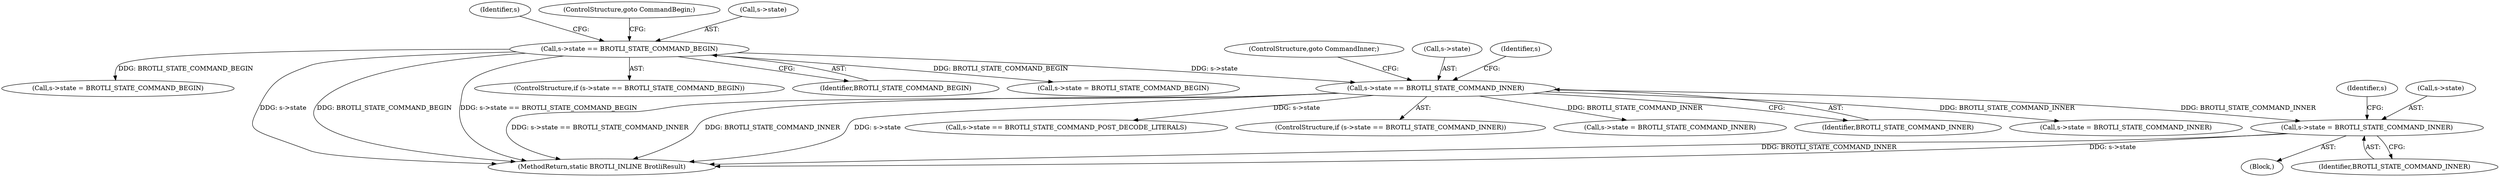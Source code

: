 digraph "0_Chrome_7716418a27d561ee295a99f11fd3865580748de2@pointer" {
"1000271" [label="(Call,s->state = BROTLI_STATE_COMMAND_INNER)"];
"1000172" [label="(Call,s->state == BROTLI_STATE_COMMAND_INNER)"];
"1000163" [label="(Call,s->state == BROTLI_STATE_COMMAND_BEGIN)"];
"1000302" [label="(Call,s->state = BROTLI_STATE_COMMAND_INNER)"];
"1000163" [label="(Call,s->state == BROTLI_STATE_COMMAND_BEGIN)"];
"1000278" [label="(Identifier,s)"];
"1000167" [label="(Identifier,BROTLI_STATE_COMMAND_BEGIN)"];
"1000275" [label="(Identifier,BROTLI_STATE_COMMAND_INNER)"];
"1000270" [label="(Block,)"];
"1000205" [label="(Call,s->state = BROTLI_STATE_COMMAND_BEGIN)"];
"1000174" [label="(Identifier,s)"];
"1000178" [label="(ControlStructure,goto CommandInner;)"];
"1000173" [label="(Call,s->state)"];
"1000176" [label="(Identifier,BROTLI_STATE_COMMAND_INNER)"];
"1000459" [label="(Call,s->state = BROTLI_STATE_COMMAND_INNER)"];
"1000272" [label="(Call,s->state)"];
"1000172" [label="(Call,s->state == BROTLI_STATE_COMMAND_INNER)"];
"1000217" [label="(Call,s->state = BROTLI_STATE_COMMAND_BEGIN)"];
"1000183" [label="(Identifier,s)"];
"1001174" [label="(MethodReturn,static BROTLI_INLINE BrotliResult)"];
"1000181" [label="(Call,s->state == BROTLI_STATE_COMMAND_POST_DECODE_LITERALS)"];
"1000271" [label="(Call,s->state = BROTLI_STATE_COMMAND_INNER)"];
"1000171" [label="(ControlStructure,if (s->state == BROTLI_STATE_COMMAND_INNER))"];
"1000169" [label="(ControlStructure,goto CommandBegin;)"];
"1000164" [label="(Call,s->state)"];
"1000162" [label="(ControlStructure,if (s->state == BROTLI_STATE_COMMAND_BEGIN))"];
"1000271" -> "1000270"  [label="AST: "];
"1000271" -> "1000275"  [label="CFG: "];
"1000272" -> "1000271"  [label="AST: "];
"1000275" -> "1000271"  [label="AST: "];
"1000278" -> "1000271"  [label="CFG: "];
"1000271" -> "1001174"  [label="DDG: BROTLI_STATE_COMMAND_INNER"];
"1000271" -> "1001174"  [label="DDG: s->state"];
"1000172" -> "1000271"  [label="DDG: BROTLI_STATE_COMMAND_INNER"];
"1000172" -> "1000171"  [label="AST: "];
"1000172" -> "1000176"  [label="CFG: "];
"1000173" -> "1000172"  [label="AST: "];
"1000176" -> "1000172"  [label="AST: "];
"1000178" -> "1000172"  [label="CFG: "];
"1000183" -> "1000172"  [label="CFG: "];
"1000172" -> "1001174"  [label="DDG: s->state == BROTLI_STATE_COMMAND_INNER"];
"1000172" -> "1001174"  [label="DDG: BROTLI_STATE_COMMAND_INNER"];
"1000172" -> "1001174"  [label="DDG: s->state"];
"1000163" -> "1000172"  [label="DDG: s->state"];
"1000172" -> "1000181"  [label="DDG: s->state"];
"1000172" -> "1000302"  [label="DDG: BROTLI_STATE_COMMAND_INNER"];
"1000172" -> "1000459"  [label="DDG: BROTLI_STATE_COMMAND_INNER"];
"1000163" -> "1000162"  [label="AST: "];
"1000163" -> "1000167"  [label="CFG: "];
"1000164" -> "1000163"  [label="AST: "];
"1000167" -> "1000163"  [label="AST: "];
"1000169" -> "1000163"  [label="CFG: "];
"1000174" -> "1000163"  [label="CFG: "];
"1000163" -> "1001174"  [label="DDG: s->state"];
"1000163" -> "1001174"  [label="DDG: BROTLI_STATE_COMMAND_BEGIN"];
"1000163" -> "1001174"  [label="DDG: s->state == BROTLI_STATE_COMMAND_BEGIN"];
"1000163" -> "1000205"  [label="DDG: BROTLI_STATE_COMMAND_BEGIN"];
"1000163" -> "1000217"  [label="DDG: BROTLI_STATE_COMMAND_BEGIN"];
}
